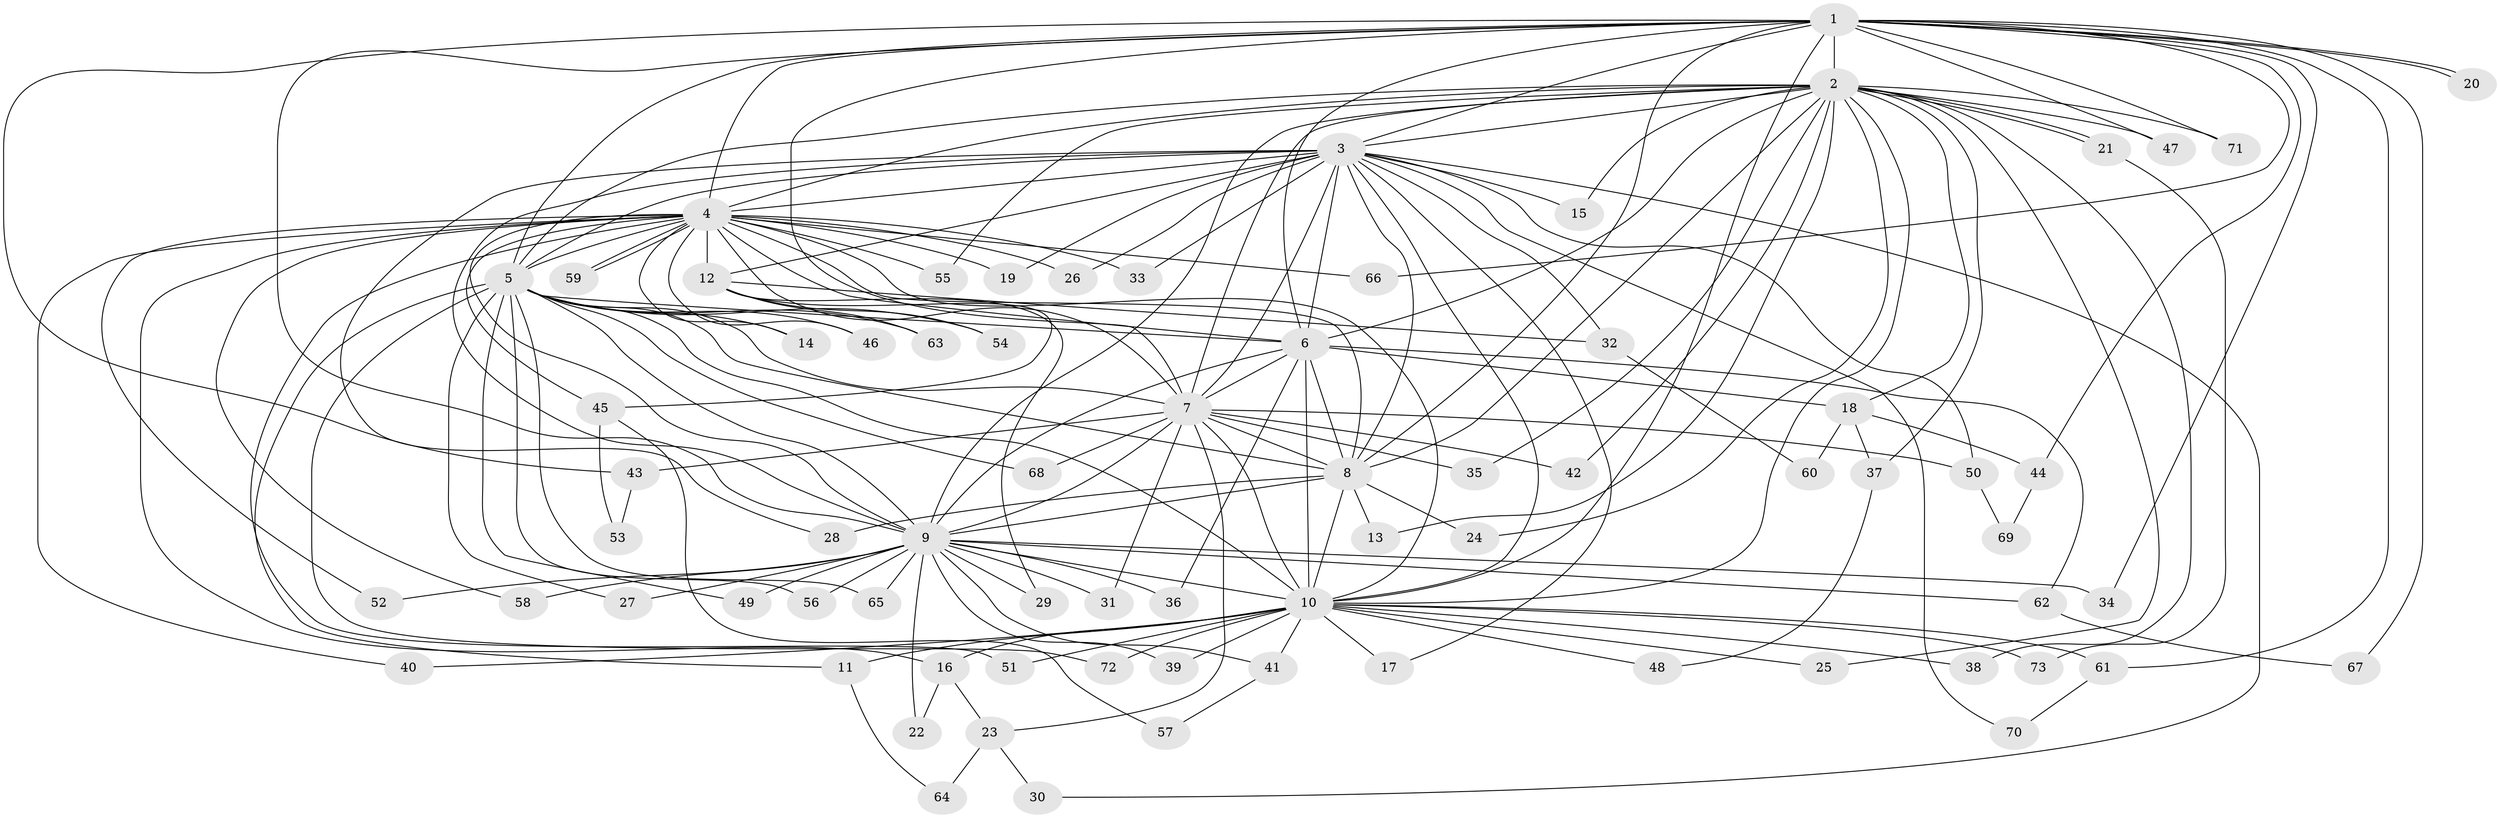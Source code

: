 // Generated by graph-tools (version 1.1) at 2025/49/03/09/25 03:49:29]
// undirected, 73 vertices, 171 edges
graph export_dot {
graph [start="1"]
  node [color=gray90,style=filled];
  1;
  2;
  3;
  4;
  5;
  6;
  7;
  8;
  9;
  10;
  11;
  12;
  13;
  14;
  15;
  16;
  17;
  18;
  19;
  20;
  21;
  22;
  23;
  24;
  25;
  26;
  27;
  28;
  29;
  30;
  31;
  32;
  33;
  34;
  35;
  36;
  37;
  38;
  39;
  40;
  41;
  42;
  43;
  44;
  45;
  46;
  47;
  48;
  49;
  50;
  51;
  52;
  53;
  54;
  55;
  56;
  57;
  58;
  59;
  60;
  61;
  62;
  63;
  64;
  65;
  66;
  67;
  68;
  69;
  70;
  71;
  72;
  73;
  1 -- 2;
  1 -- 3;
  1 -- 4;
  1 -- 5;
  1 -- 6;
  1 -- 7;
  1 -- 8;
  1 -- 9;
  1 -- 10;
  1 -- 20;
  1 -- 20;
  1 -- 34;
  1 -- 43;
  1 -- 44;
  1 -- 47;
  1 -- 61;
  1 -- 66;
  1 -- 67;
  1 -- 71;
  2 -- 3;
  2 -- 4;
  2 -- 5;
  2 -- 6;
  2 -- 7;
  2 -- 8;
  2 -- 9;
  2 -- 10;
  2 -- 13;
  2 -- 15;
  2 -- 18;
  2 -- 21;
  2 -- 21;
  2 -- 24;
  2 -- 25;
  2 -- 35;
  2 -- 37;
  2 -- 38;
  2 -- 42;
  2 -- 47;
  2 -- 55;
  2 -- 71;
  3 -- 4;
  3 -- 5;
  3 -- 6;
  3 -- 7;
  3 -- 8;
  3 -- 9;
  3 -- 10;
  3 -- 12;
  3 -- 15;
  3 -- 17;
  3 -- 19;
  3 -- 26;
  3 -- 28;
  3 -- 30;
  3 -- 32;
  3 -- 33;
  3 -- 50;
  3 -- 70;
  4 -- 5;
  4 -- 6;
  4 -- 7;
  4 -- 8;
  4 -- 9;
  4 -- 10;
  4 -- 12;
  4 -- 14;
  4 -- 16;
  4 -- 19;
  4 -- 26;
  4 -- 33;
  4 -- 40;
  4 -- 45;
  4 -- 46;
  4 -- 51;
  4 -- 52;
  4 -- 55;
  4 -- 58;
  4 -- 59;
  4 -- 59;
  4 -- 66;
  5 -- 6;
  5 -- 7;
  5 -- 8;
  5 -- 9;
  5 -- 10;
  5 -- 11;
  5 -- 14;
  5 -- 27;
  5 -- 46;
  5 -- 49;
  5 -- 54;
  5 -- 56;
  5 -- 63;
  5 -- 65;
  5 -- 68;
  5 -- 72;
  6 -- 7;
  6 -- 8;
  6 -- 9;
  6 -- 10;
  6 -- 18;
  6 -- 36;
  6 -- 62;
  7 -- 8;
  7 -- 9;
  7 -- 10;
  7 -- 23;
  7 -- 31;
  7 -- 35;
  7 -- 42;
  7 -- 43;
  7 -- 50;
  7 -- 68;
  8 -- 9;
  8 -- 10;
  8 -- 13;
  8 -- 24;
  8 -- 28;
  9 -- 10;
  9 -- 22;
  9 -- 27;
  9 -- 29;
  9 -- 31;
  9 -- 34;
  9 -- 36;
  9 -- 39;
  9 -- 41;
  9 -- 49;
  9 -- 52;
  9 -- 56;
  9 -- 58;
  9 -- 62;
  9 -- 65;
  10 -- 11;
  10 -- 16;
  10 -- 17;
  10 -- 25;
  10 -- 38;
  10 -- 39;
  10 -- 40;
  10 -- 41;
  10 -- 48;
  10 -- 51;
  10 -- 61;
  10 -- 72;
  10 -- 73;
  11 -- 64;
  12 -- 29;
  12 -- 32;
  12 -- 45;
  12 -- 54;
  12 -- 63;
  16 -- 22;
  16 -- 23;
  18 -- 37;
  18 -- 44;
  18 -- 60;
  21 -- 73;
  23 -- 30;
  23 -- 64;
  32 -- 60;
  37 -- 48;
  41 -- 57;
  43 -- 53;
  44 -- 69;
  45 -- 53;
  45 -- 57;
  50 -- 69;
  61 -- 70;
  62 -- 67;
}
